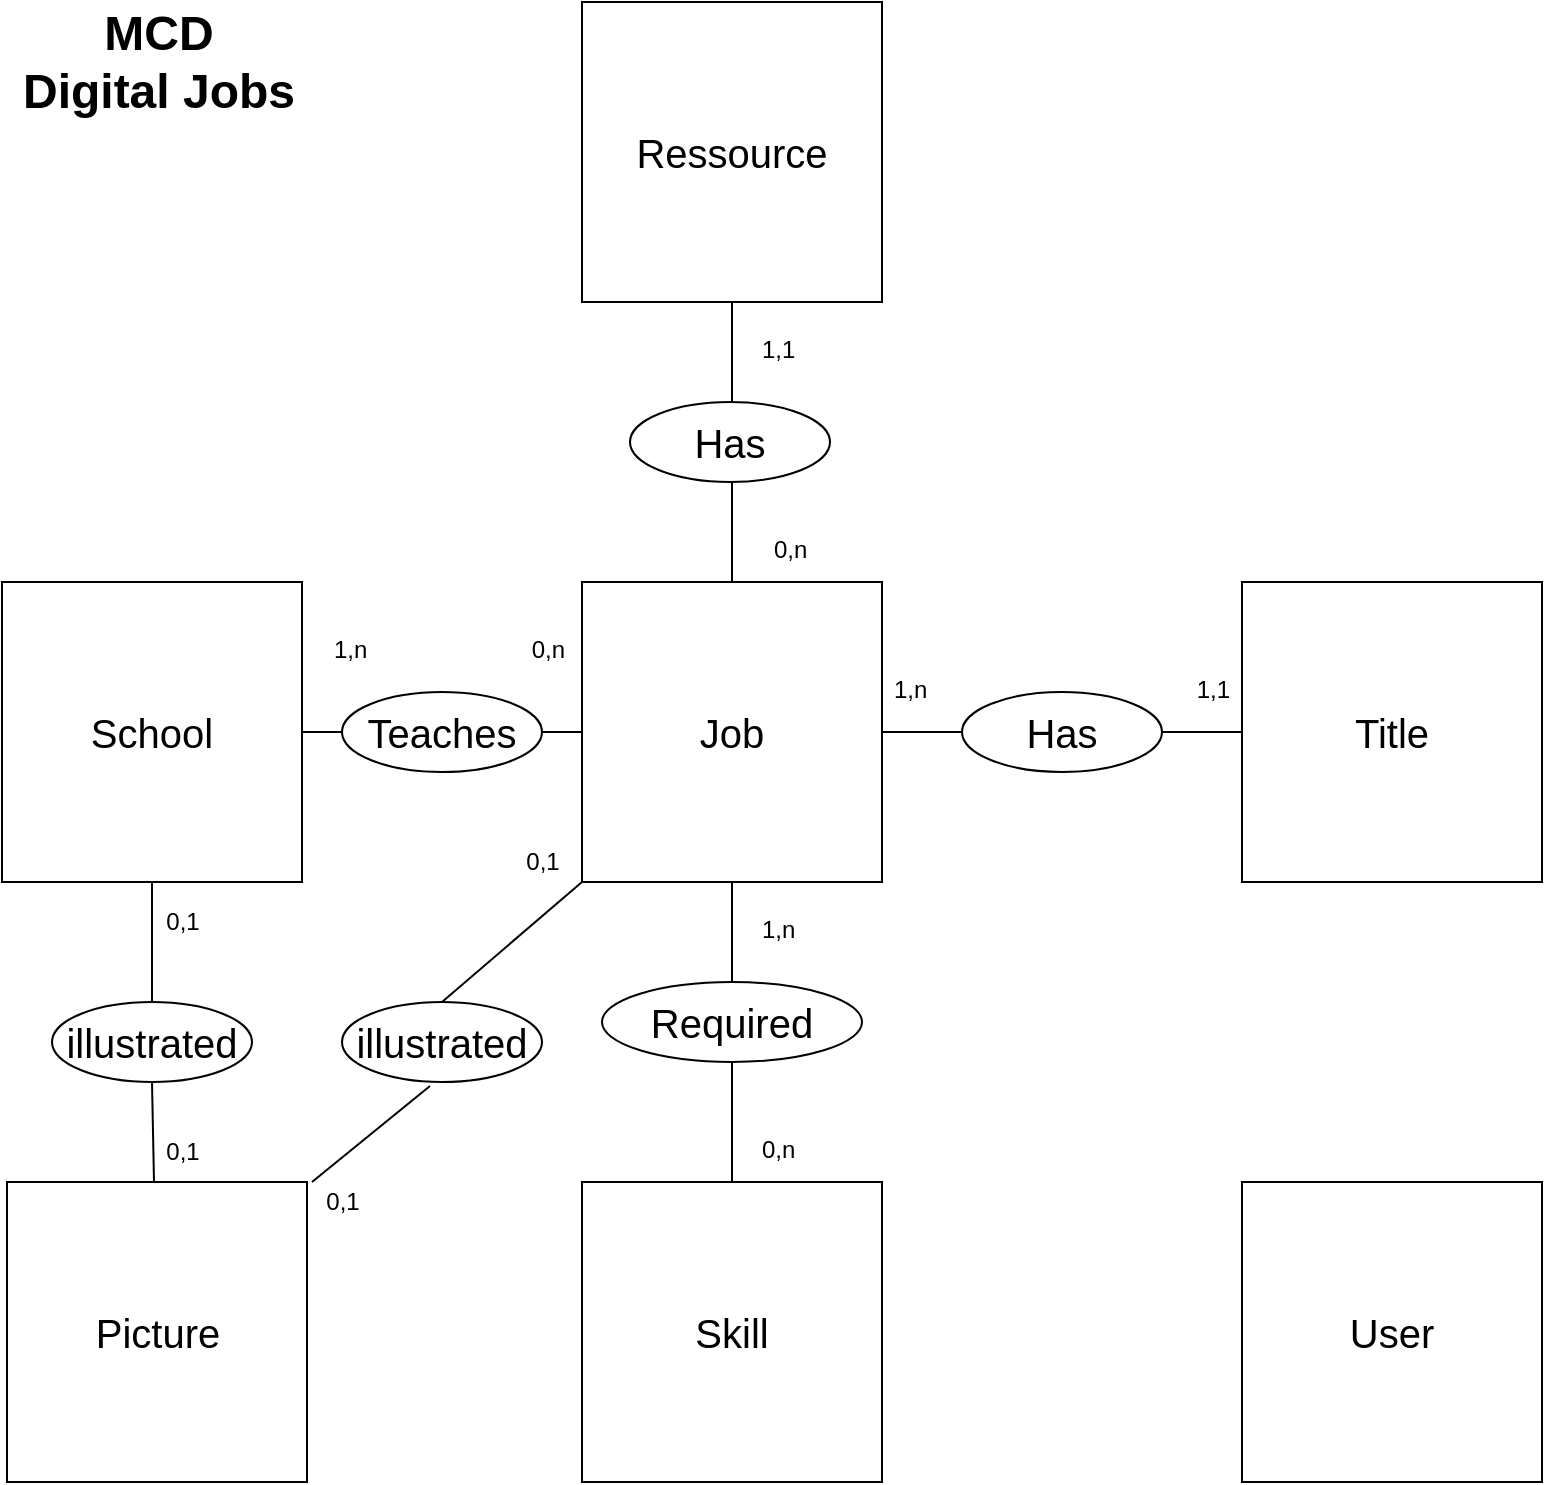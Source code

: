 <mxfile version="20.0.4" type="device"><diagram id="VEM1ooH1nDqBh7HRmO3I" name="Page-1"><mxGraphModel dx="780" dy="1055" grid="1" gridSize="10" guides="1" tooltips="1" connect="1" arrows="1" fold="1" page="1" pageScale="1" pageWidth="827" pageHeight="1169" math="0" shadow="0"><root><mxCell id="0"/><mxCell id="1" parent="0"/><mxCell id="sIWtt4UOBSLkURTeLApO-34" value="" style="edgeStyle=orthogonalEdgeStyle;rounded=0;orthogonalLoop=1;jettySize=auto;html=1;fontSize=20;fontColor=#000000;endArrow=none;endFill=0;" parent="1" source="sIWtt4UOBSLkURTeLApO-1" target="sIWtt4UOBSLkURTeLApO-33" edge="1"><mxGeometry relative="1" as="geometry"/></mxCell><mxCell id="sIWtt4UOBSLkURTeLApO-1" value="&lt;font style=&quot;font-size: 20px&quot;&gt;Job&lt;br&gt;&lt;/font&gt;" style="whiteSpace=wrap;html=1;aspect=fixed;" parent="1" vertex="1"><mxGeometry x="310" y="420" width="150" height="150" as="geometry"/></mxCell><mxCell id="sIWtt4UOBSLkURTeLApO-2" value="&lt;font style=&quot;font-size: 20px&quot;&gt;Title&lt;/font&gt;" style="whiteSpace=wrap;html=1;aspect=fixed;" parent="1" vertex="1"><mxGeometry x="640" y="420" width="150" height="150" as="geometry"/></mxCell><mxCell id="sIWtt4UOBSLkURTeLApO-4" value="&lt;font style=&quot;font-size: 20px&quot;&gt;Skill&lt;/font&gt;" style="whiteSpace=wrap;html=1;aspect=fixed;" parent="1" vertex="1"><mxGeometry x="310" y="720" width="150" height="150" as="geometry"/></mxCell><mxCell id="sIWtt4UOBSLkURTeLApO-5" value="" style="endArrow=none;html=1;rounded=0;entryX=0;entryY=0.5;entryDx=0;entryDy=0;exitX=1;exitY=0.5;exitDx=0;exitDy=0;" parent="1" source="sIWtt4UOBSLkURTeLApO-1" target="sIWtt4UOBSLkURTeLApO-2" edge="1"><mxGeometry width="50" height="50" relative="1" as="geometry"><mxPoint x="470" y="487" as="sourcePoint"/><mxPoint x="440" y="600" as="targetPoint"/></mxGeometry></mxCell><mxCell id="sIWtt4UOBSLkURTeLApO-7" value="" style="endArrow=none;html=1;rounded=0;entryX=0.5;entryY=1;entryDx=0;entryDy=0;exitX=0.5;exitY=0;exitDx=0;exitDy=0;" parent="1" source="sIWtt4UOBSLkURTeLApO-4" target="sIWtt4UOBSLkURTeLApO-1" edge="1"><mxGeometry width="50" height="50" relative="1" as="geometry"><mxPoint x="390" y="650" as="sourcePoint"/><mxPoint x="440" y="600" as="targetPoint"/></mxGeometry></mxCell><mxCell id="sIWtt4UOBSLkURTeLApO-9" value="MCD&lt;br&gt;Digital Jobs" style="text;strokeColor=none;fillColor=none;html=1;fontSize=24;fontStyle=1;verticalAlign=middle;align=center;flipH=1;" parent="1" vertex="1"><mxGeometry x="20" y="130" width="155" height="60" as="geometry"/></mxCell><mxCell id="sIWtt4UOBSLkURTeLApO-10" value="1,n" style="text;strokeColor=none;fillColor=none;spacingLeft=4;spacingRight=4;overflow=hidden;rotatable=0;points=[[0,0.5],[1,0.5]];portConstraint=eastwest;fontSize=12;" parent="1" vertex="1"><mxGeometry x="460" y="460" width="40" height="30" as="geometry"/></mxCell><mxCell id="sIWtt4UOBSLkURTeLApO-11" value="1,n" style="text;strokeColor=none;fillColor=none;spacingLeft=4;spacingRight=4;overflow=hidden;rotatable=0;points=[[0,0.5],[1,0.5]];portConstraint=eastwest;fontSize=12;" parent="1" vertex="1"><mxGeometry x="394" y="580" width="40" height="30" as="geometry"/></mxCell><mxCell id="sIWtt4UOBSLkURTeLApO-12" value="0,n" style="text;strokeColor=none;fillColor=none;spacingLeft=4;spacingRight=4;overflow=hidden;rotatable=0;points=[[0,0.5],[1,0.5]];portConstraint=eastwest;fontSize=12;" parent="1" vertex="1"><mxGeometry x="394" y="690" width="40" height="30" as="geometry"/></mxCell><mxCell id="sIWtt4UOBSLkURTeLApO-13" value="&lt;font style=&quot;font-size: 20px&quot;&gt;User&lt;/font&gt;" style="whiteSpace=wrap;html=1;aspect=fixed;" parent="1" vertex="1"><mxGeometry x="640" y="720" width="150" height="150" as="geometry"/></mxCell><mxCell id="sIWtt4UOBSLkURTeLApO-17" value="&lt;span style=&quot;text-align: left ; background-color: rgb(255 , 255 , 255)&quot;&gt;&lt;font style=&quot;font-size: 20px&quot;&gt;Has&lt;/font&gt;&lt;/span&gt;" style="ellipse;whiteSpace=wrap;html=1;align=center;fontSize=20;" parent="1" vertex="1"><mxGeometry x="500" y="475" width="100" height="40" as="geometry"/></mxCell><mxCell id="sIWtt4UOBSLkURTeLApO-18" value="Required" style="ellipse;whiteSpace=wrap;html=1;align=center;fontSize=20;" parent="1" vertex="1"><mxGeometry x="320" y="620" width="130" height="40" as="geometry"/></mxCell><mxCell id="sIWtt4UOBSLkURTeLApO-21" value="1,1" style="text;strokeColor=none;fillColor=none;spacingLeft=4;spacingRight=4;overflow=hidden;rotatable=0;points=[[0,0.5],[1,0.5]];portConstraint=eastwest;fontSize=12;fontColor=#000000;align=right;" parent="1" vertex="1"><mxGeometry x="600" y="460" width="40" height="30" as="geometry"/></mxCell><mxCell id="sIWtt4UOBSLkURTeLApO-22" value="&lt;font style=&quot;font-size: 20px&quot;&gt;School&lt;/font&gt;" style="whiteSpace=wrap;html=1;aspect=fixed;" parent="1" vertex="1"><mxGeometry x="20" y="420" width="150" height="150" as="geometry"/></mxCell><mxCell id="sIWtt4UOBSLkURTeLApO-24" value="" style="line;strokeWidth=1;rotatable=0;dashed=0;labelPosition=right;align=left;verticalAlign=middle;spacingTop=0;spacingLeft=6;points=[];portConstraint=eastwest;fontSize=20;fontColor=#000000;" parent="1" vertex="1"><mxGeometry x="160" y="650" width="150" as="geometry"/></mxCell><mxCell id="sIWtt4UOBSLkURTeLApO-28" value="" style="endArrow=none;html=1;rounded=0;fontSize=20;fontColor=#000000;entryX=0;entryY=0.5;entryDx=0;entryDy=0;exitX=1;exitY=0.5;exitDx=0;exitDy=0;startArrow=none;" parent="1" source="sIWtt4UOBSLkURTeLApO-29" target="sIWtt4UOBSLkURTeLApO-1" edge="1"><mxGeometry width="50" height="50" relative="1" as="geometry"><mxPoint x="390" y="700" as="sourcePoint"/><mxPoint x="440" y="650" as="targetPoint"/></mxGeometry></mxCell><mxCell id="sIWtt4UOBSLkURTeLApO-29" value="Teaches" style="ellipse;whiteSpace=wrap;html=1;align=center;fontSize=20;fontColor=#000000;" parent="1" vertex="1"><mxGeometry x="190" y="475" width="100" height="40" as="geometry"/></mxCell><mxCell id="sIWtt4UOBSLkURTeLApO-30" value="" style="endArrow=none;html=1;rounded=0;fontSize=20;fontColor=#000000;entryX=0;entryY=0.5;entryDx=0;entryDy=0;exitX=1;exitY=0.5;exitDx=0;exitDy=0;" parent="1" source="sIWtt4UOBSLkURTeLApO-22" target="sIWtt4UOBSLkURTeLApO-29" edge="1"><mxGeometry width="50" height="50" relative="1" as="geometry"><mxPoint x="170" y="495" as="sourcePoint"/><mxPoint x="310" y="495" as="targetPoint"/></mxGeometry></mxCell><mxCell id="sIWtt4UOBSLkURTeLApO-31" value="1,n" style="text;strokeColor=none;fillColor=none;spacingLeft=4;spacingRight=4;overflow=hidden;rotatable=0;points=[[0,0.5],[1,0.5]];portConstraint=eastwest;fontSize=12;fontColor=#000000;" parent="1" vertex="1"><mxGeometry x="180" y="440" width="30" height="30" as="geometry"/></mxCell><mxCell id="sIWtt4UOBSLkURTeLApO-32" value="0,n" style="text;strokeColor=none;fillColor=none;spacingLeft=4;spacingRight=4;overflow=hidden;rotatable=0;points=[[0,0.5],[1,0.5]];portConstraint=eastwest;fontSize=12;fontColor=#000000;align=right;" parent="1" vertex="1"><mxGeometry x="267.5" y="440" width="40" height="30" as="geometry"/></mxCell><mxCell id="sIWtt4UOBSLkURTeLApO-33" value="&lt;font style=&quot;font-size: 20px&quot;&gt;Ressource&lt;br&gt;&lt;/font&gt;" style="whiteSpace=wrap;html=1;aspect=fixed;" parent="1" vertex="1"><mxGeometry x="310" y="130" width="150" height="150" as="geometry"/></mxCell><mxCell id="sIWtt4UOBSLkURTeLApO-35" value="Has" style="ellipse;whiteSpace=wrap;html=1;align=center;fontSize=20;fontColor=#000000;" parent="1" vertex="1"><mxGeometry x="334" y="330" width="100" height="40" as="geometry"/></mxCell><mxCell id="sIWtt4UOBSLkURTeLApO-36" value="1,1" style="text;strokeColor=none;fillColor=none;spacingLeft=4;spacingRight=4;overflow=hidden;rotatable=0;points=[[0,0.5],[1,0.5]];portConstraint=eastwest;fontSize=12;fontColor=#000000;" parent="1" vertex="1"><mxGeometry x="394" y="290" width="40" height="30" as="geometry"/></mxCell><mxCell id="sIWtt4UOBSLkURTeLApO-37" value="0,n" style="text;strokeColor=none;fillColor=none;spacingLeft=4;spacingRight=4;overflow=hidden;rotatable=0;points=[[0,0.5],[1,0.5]];portConstraint=eastwest;fontSize=12;fontColor=#000000;" parent="1" vertex="1"><mxGeometry x="400" y="390" width="40" height="30" as="geometry"/></mxCell><mxCell id="xMSPAmM1ScjQd25dYChd-1" value="&lt;font style=&quot;font-size: 20px&quot;&gt;Picture&lt;/font&gt;" style="whiteSpace=wrap;html=1;aspect=fixed;" parent="1" vertex="1"><mxGeometry x="22.5" y="720" width="150" height="150" as="geometry"/></mxCell><mxCell id="xMSPAmM1ScjQd25dYChd-2" value="illustrated" style="ellipse;whiteSpace=wrap;html=1;align=center;fontSize=20;fontColor=#000000;" parent="1" vertex="1"><mxGeometry x="45" y="630" width="100" height="40" as="geometry"/></mxCell><mxCell id="xMSPAmM1ScjQd25dYChd-3" value="illustrated" style="ellipse;whiteSpace=wrap;html=1;align=center;fontSize=20;fontColor=#000000;" parent="1" vertex="1"><mxGeometry x="190" y="630" width="100" height="40" as="geometry"/></mxCell><mxCell id="xMSPAmM1ScjQd25dYChd-4" value="" style="endArrow=none;html=1;rounded=0;entryX=0;entryY=1;entryDx=0;entryDy=0;exitX=0.5;exitY=0;exitDx=0;exitDy=0;" parent="1" source="xMSPAmM1ScjQd25dYChd-3" target="sIWtt4UOBSLkURTeLApO-1" edge="1"><mxGeometry width="50" height="50" relative="1" as="geometry"><mxPoint x="370" y="660" as="sourcePoint"/><mxPoint x="420" y="610" as="targetPoint"/></mxGeometry></mxCell><mxCell id="xMSPAmM1ScjQd25dYChd-5" value="" style="endArrow=none;html=1;rounded=0;entryX=0.5;entryY=1;entryDx=0;entryDy=0;exitX=0.5;exitY=0;exitDx=0;exitDy=0;" parent="1" source="xMSPAmM1ScjQd25dYChd-2" target="sIWtt4UOBSLkURTeLApO-22" edge="1"><mxGeometry width="50" height="50" relative="1" as="geometry"><mxPoint x="90" y="630" as="sourcePoint"/><mxPoint x="140" y="580" as="targetPoint"/></mxGeometry></mxCell><mxCell id="xMSPAmM1ScjQd25dYChd-6" value="" style="endArrow=none;html=1;rounded=0;entryX=0.44;entryY=1.05;entryDx=0;entryDy=0;entryPerimeter=0;" parent="1" target="xMSPAmM1ScjQd25dYChd-3" edge="1"><mxGeometry width="50" height="50" relative="1" as="geometry"><mxPoint x="175" y="720" as="sourcePoint"/><mxPoint x="225" y="670" as="targetPoint"/></mxGeometry></mxCell><mxCell id="xMSPAmM1ScjQd25dYChd-9" value="" style="endArrow=none;html=1;rounded=0;entryX=0.5;entryY=1;entryDx=0;entryDy=0;" parent="1" source="xMSPAmM1ScjQd25dYChd-1" target="xMSPAmM1ScjQd25dYChd-2" edge="1"><mxGeometry width="50" height="50" relative="1" as="geometry"><mxPoint x="370" y="660" as="sourcePoint"/><mxPoint x="420" y="610" as="targetPoint"/></mxGeometry></mxCell><mxCell id="xMSPAmM1ScjQd25dYChd-10" value="0,1" style="text;html=1;align=center;verticalAlign=middle;resizable=0;points=[];autosize=1;strokeColor=none;fillColor=none;" parent="1" vertex="1"><mxGeometry x="90" y="575" width="40" height="30" as="geometry"/></mxCell><mxCell id="xMSPAmM1ScjQd25dYChd-11" value="0,1" style="text;html=1;align=center;verticalAlign=middle;resizable=0;points=[];autosize=1;strokeColor=none;fillColor=none;" parent="1" vertex="1"><mxGeometry x="90" y="690" width="40" height="30" as="geometry"/></mxCell><mxCell id="xMSPAmM1ScjQd25dYChd-12" value="0,1" style="text;html=1;align=center;verticalAlign=middle;resizable=0;points=[];autosize=1;strokeColor=none;fillColor=none;" parent="1" vertex="1"><mxGeometry x="170" y="715" width="40" height="30" as="geometry"/></mxCell><mxCell id="xMSPAmM1ScjQd25dYChd-14" value="0,1" style="text;html=1;align=center;verticalAlign=middle;resizable=0;points=[];autosize=1;strokeColor=none;fillColor=none;" parent="1" vertex="1"><mxGeometry x="270" y="545" width="40" height="30" as="geometry"/></mxCell></root></mxGraphModel></diagram></mxfile>